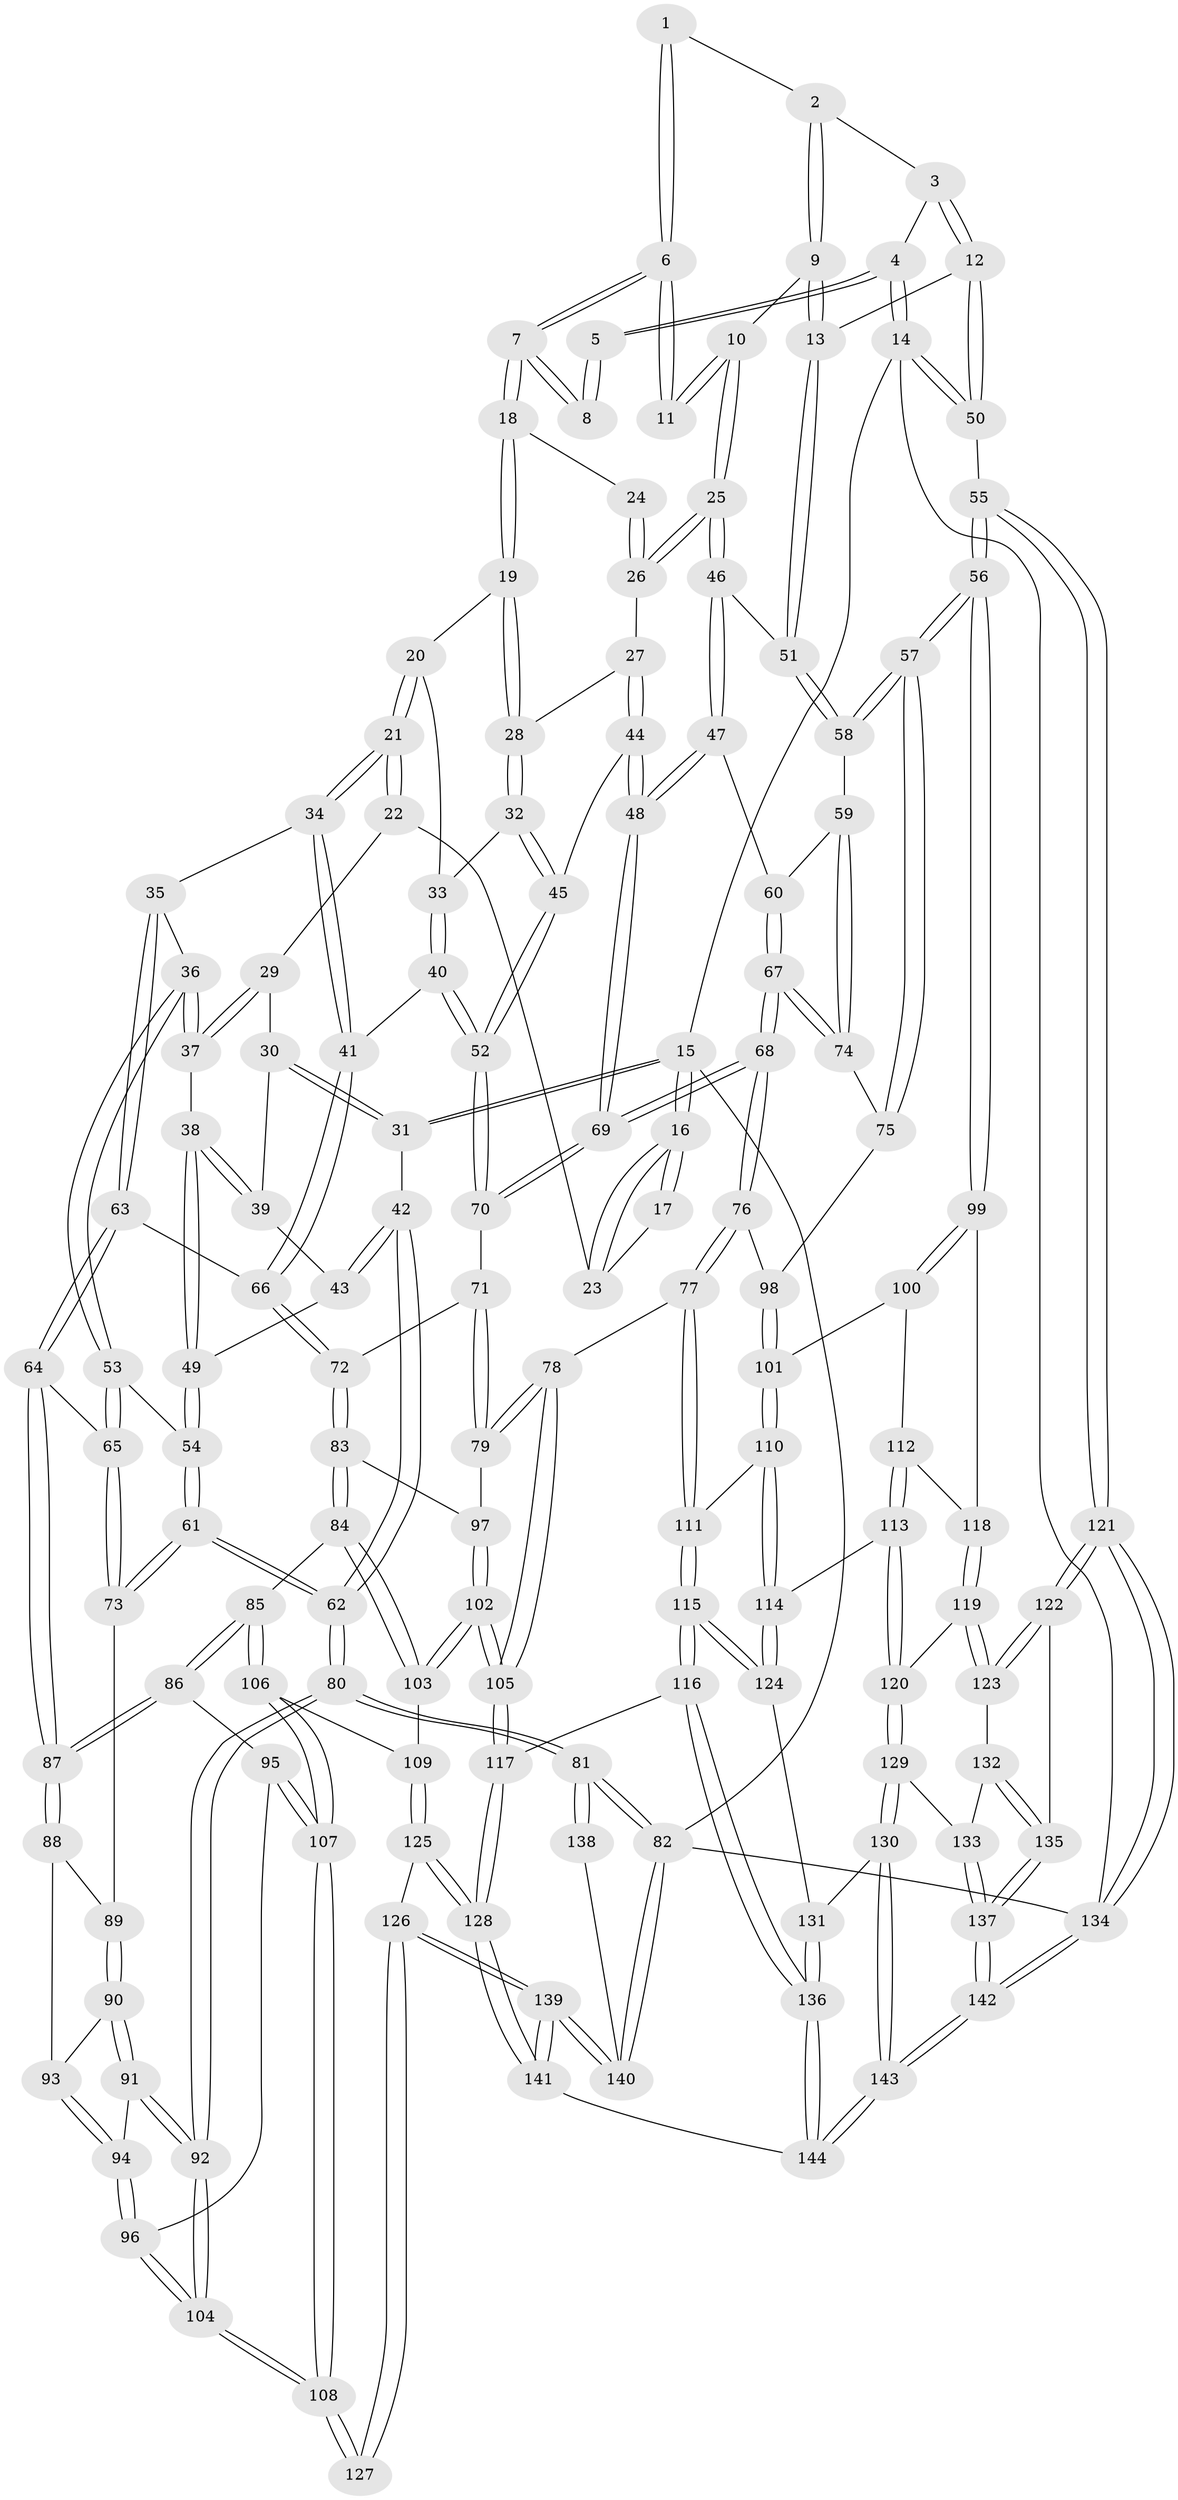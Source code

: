 // coarse degree distribution, {5: 0.20833333333333334, 6: 0.041666666666666664, 2: 0.05555555555555555, 3: 0.05555555555555555, 8: 0.041666666666666664, 7: 0.041666666666666664, 10: 0.013888888888888888, 4: 0.5416666666666666}
// Generated by graph-tools (version 1.1) at 2025/21/03/04/25 18:21:08]
// undirected, 144 vertices, 357 edges
graph export_dot {
graph [start="1"]
  node [color=gray90,style=filled];
  1 [pos="+0.8046183516785697+0"];
  2 [pos="+0.8681298382092709+0.10946805461444249"];
  3 [pos="+0.932020474948515+0.11353164549586077"];
  4 [pos="+1+0"];
  5 [pos="+0.7901116695875424+0"];
  6 [pos="+0.7516909027471833+0.14571577021470355"];
  7 [pos="+0.4828386363763235+0"];
  8 [pos="+0.4820789659306739+0"];
  9 [pos="+0.854247421863191+0.1996367820361503"];
  10 [pos="+0.7719286354001944+0.22062804302317132"];
  11 [pos="+0.7514264676123396+0.1487264732060843"];
  12 [pos="+1+0.25522647901272955"];
  13 [pos="+0.9856101130806826+0.2576948205322229"];
  14 [pos="+1+0"];
  15 [pos="+0+0"];
  16 [pos="+0+0"];
  17 [pos="+0.38346996011072265+0"];
  18 [pos="+0.48204590346978615+0"];
  19 [pos="+0.47977195960575314+0"];
  20 [pos="+0.44886567100506547+0.057681793782806"];
  21 [pos="+0.3546992207193199+0.17840372566731882"];
  22 [pos="+0.1939759851122628+0.1523377438965839"];
  23 [pos="+0.19201695107592492+0.13739162823436743"];
  24 [pos="+0.6795195981035792+0.13981623646774524"];
  25 [pos="+0.7641900824014344+0.23159930543585477"];
  26 [pos="+0.6561655603931628+0.21923558750687352"];
  27 [pos="+0.6410062563077566+0.2210550053283017"];
  28 [pos="+0.6131052951800102+0.20705839138114782"];
  29 [pos="+0.17168007507578212+0.1819216021843551"];
  30 [pos="+0.11168771187934172+0.1962175822051094"];
  31 [pos="+0+0"];
  32 [pos="+0.5489988151697188+0.27498158000904727"];
  33 [pos="+0.4961620676926404+0.2311970615735571"];
  34 [pos="+0.33430692013278984+0.31340569270596225"];
  35 [pos="+0.2860590482615594+0.3303895989792417"];
  36 [pos="+0.2614357154844527+0.32644281486369775"];
  37 [pos="+0.22503586771730327+0.3088221184527486"];
  38 [pos="+0.13146128998968593+0.3227274101952747"];
  39 [pos="+0.10051977628440921+0.2246787603978899"];
  40 [pos="+0.4186421450491786+0.3521344107666055"];
  41 [pos="+0.3712806809204229+0.3376673436976322"];
  42 [pos="+0+0.17915363567292264"];
  43 [pos="+0.03561663964207938+0.2650768091273742"];
  44 [pos="+0.6310866964496364+0.3674946923108154"];
  45 [pos="+0.5553845206592718+0.3630104867845621"];
  46 [pos="+0.7637455095499193+0.27608856807428156"];
  47 [pos="+0.7168928007707885+0.3588148329844571"];
  48 [pos="+0.6312655658847072+0.36758071225684597"];
  49 [pos="+0.08382929911066041+0.3639398295553871"];
  50 [pos="+1+0.2802254104673734"];
  51 [pos="+0.8777524168279756+0.34828603145591924"];
  52 [pos="+0.4889722410139707+0.3977376153349954"];
  53 [pos="+0.17025603081377907+0.41892803470552886"];
  54 [pos="+0.07441166638685892+0.3841639319384207"];
  55 [pos="+1+0.5962697962012913"];
  56 [pos="+1+0.596142557305982"];
  57 [pos="+0.9868240889552177+0.5417658304458269"];
  58 [pos="+0.8681327999801389+0.3915822332960052"];
  59 [pos="+0.782120486875289+0.4225418712186951"];
  60 [pos="+0.7192416526007013+0.36181683567374595"];
  61 [pos="+0+0.4515989731216424"];
  62 [pos="+0+0.4628579423790511"];
  63 [pos="+0.25803349951939764+0.4771764301962198"];
  64 [pos="+0.22193349768795556+0.5013968546564824"];
  65 [pos="+0.1881336989493117+0.46913738153538076"];
  66 [pos="+0.34614033166981806+0.505580338799016"];
  67 [pos="+0.6836387020001764+0.550965920540659"];
  68 [pos="+0.6734841683665567+0.5570105588342599"];
  69 [pos="+0.6463432480415621+0.5060515949428017"];
  70 [pos="+0.48829878466821797+0.45032487158747714"];
  71 [pos="+0.48343630847796015+0.46634757153568074"];
  72 [pos="+0.38002301772680586+0.5426097985250057"];
  73 [pos="+0.02864872662082004+0.47387176333566317"];
  74 [pos="+0.7756082077762012+0.5096475853691711"];
  75 [pos="+0.8553267693356059+0.5472663856640003"];
  76 [pos="+0.6563576413344574+0.598975511050706"];
  77 [pos="+0.6352719850943024+0.6317134123644005"];
  78 [pos="+0.6242690274726445+0.6322038029602796"];
  79 [pos="+0.5470755100529311+0.5906556832613015"];
  80 [pos="+0+0.8884435599456517"];
  81 [pos="+0+1"];
  82 [pos="+0+1"];
  83 [pos="+0.3758679189964692+0.5785329753310796"];
  84 [pos="+0.36030861889034893+0.5995962143511414"];
  85 [pos="+0.2558533905052774+0.6170260608954332"];
  86 [pos="+0.20919342892614193+0.5856404200987347"];
  87 [pos="+0.20655605760719994+0.5488663564953644"];
  88 [pos="+0.14326039056188505+0.5274688280545985"];
  89 [pos="+0.04532323082801271+0.49244348762393436"];
  90 [pos="+0.05611705591996625+0.5178264394567509"];
  91 [pos="+0.05842198041659479+0.6079953166570894"];
  92 [pos="+0+0.8715643479252544"];
  93 [pos="+0.10414120475466143+0.5749528837217498"];
  94 [pos="+0.13447283951077388+0.6126200063444156"];
  95 [pos="+0.16272504977189547+0.6145253546040939"];
  96 [pos="+0.1455101551309014+0.6191544226257941"];
  97 [pos="+0.46843110138676125+0.6116895190492113"];
  98 [pos="+0.811880358859341+0.6226696529165917"];
  99 [pos="+0.9681524078013188+0.6839727857655159"];
  100 [pos="+0.8242834502437804+0.6924211079827199"];
  101 [pos="+0.8151492329859955+0.6878644626072659"];
  102 [pos="+0.45345292699691825+0.7511571655880684"];
  103 [pos="+0.3892376848995355+0.7276993070467047"];
  104 [pos="+0.016138376081356487+0.8029930521794436"];
  105 [pos="+0.47114399660487594+0.7639505354260002"];
  106 [pos="+0.25645444007494295+0.7122240118761501"];
  107 [pos="+0.20160477593488108+0.7796181451178941"];
  108 [pos="+0.1919195427167142+0.798458086380944"];
  109 [pos="+0.38522412342132784+0.7294416496888907"];
  110 [pos="+0.7026006838070121+0.7108947224433385"];
  111 [pos="+0.6560629503321369+0.6650425847456047"];
  112 [pos="+0.8278067104071127+0.7642208104316711"];
  113 [pos="+0.8248821877659077+0.7726016259486739"];
  114 [pos="+0.720700934999299+0.7964323957409795"];
  115 [pos="+0.5647878568928876+0.8633838705879744"];
  116 [pos="+0.5459725917474112+0.8756515088420644"];
  117 [pos="+0.498272195543723+0.8601929045558301"];
  118 [pos="+0.9186037556277347+0.74839798875381"];
  119 [pos="+0.8821859723694672+0.8274854615708833"];
  120 [pos="+0.8656651982672873+0.8344844340958197"];
  121 [pos="+1+0.781340723721479"];
  122 [pos="+1+0.839832516933936"];
  123 [pos="+0.9628475240832528+0.8583479987185598"];
  124 [pos="+0.7182270841218212+0.8144217771274306"];
  125 [pos="+0.2854679846225112+0.8569238596877008"];
  126 [pos="+0.2686325299319891+0.859975226172441"];
  127 [pos="+0.24946624973857834+0.8513895396762328"];
  128 [pos="+0.4378743665154321+0.9064647089280015"];
  129 [pos="+0.826279231840779+0.8881824620897124"];
  130 [pos="+0.8022869692826282+0.9021066307150858"];
  131 [pos="+0.7418240369290022+0.855103905258648"];
  132 [pos="+0.9321544674124539+0.899163076892531"];
  133 [pos="+0.8990670250900107+0.9119165663008693"];
  134 [pos="+1+1"];
  135 [pos="+0.9503218715774032+0.9415848429824107"];
  136 [pos="+0.6169628509961252+0.9879815116126183"];
  137 [pos="+0.9363055966505026+1"];
  138 [pos="+0.2149410824574164+0.8979683938330707"];
  139 [pos="+0.30046261706405725+1"];
  140 [pos="+0.1049385955966312+1"];
  141 [pos="+0.34538087327216876+1"];
  142 [pos="+0.9572950731718293+1"];
  143 [pos="+0.7799464288062613+1"];
  144 [pos="+0.6834985045468176+1"];
  1 -- 2;
  1 -- 6;
  1 -- 6;
  2 -- 3;
  2 -- 9;
  2 -- 9;
  3 -- 4;
  3 -- 12;
  3 -- 12;
  4 -- 5;
  4 -- 5;
  4 -- 14;
  4 -- 14;
  5 -- 8;
  5 -- 8;
  6 -- 7;
  6 -- 7;
  6 -- 11;
  6 -- 11;
  7 -- 8;
  7 -- 8;
  7 -- 18;
  7 -- 18;
  9 -- 10;
  9 -- 13;
  9 -- 13;
  10 -- 11;
  10 -- 11;
  10 -- 25;
  10 -- 25;
  12 -- 13;
  12 -- 50;
  12 -- 50;
  13 -- 51;
  13 -- 51;
  14 -- 15;
  14 -- 50;
  14 -- 50;
  14 -- 134;
  15 -- 16;
  15 -- 16;
  15 -- 31;
  15 -- 31;
  15 -- 82;
  16 -- 17;
  16 -- 17;
  16 -- 23;
  16 -- 23;
  17 -- 23;
  18 -- 19;
  18 -- 19;
  18 -- 24;
  19 -- 20;
  19 -- 28;
  19 -- 28;
  20 -- 21;
  20 -- 21;
  20 -- 33;
  21 -- 22;
  21 -- 22;
  21 -- 34;
  21 -- 34;
  22 -- 23;
  22 -- 29;
  24 -- 26;
  24 -- 26;
  25 -- 26;
  25 -- 26;
  25 -- 46;
  25 -- 46;
  26 -- 27;
  27 -- 28;
  27 -- 44;
  27 -- 44;
  28 -- 32;
  28 -- 32;
  29 -- 30;
  29 -- 37;
  29 -- 37;
  30 -- 31;
  30 -- 31;
  30 -- 39;
  31 -- 42;
  32 -- 33;
  32 -- 45;
  32 -- 45;
  33 -- 40;
  33 -- 40;
  34 -- 35;
  34 -- 41;
  34 -- 41;
  35 -- 36;
  35 -- 63;
  35 -- 63;
  36 -- 37;
  36 -- 37;
  36 -- 53;
  36 -- 53;
  37 -- 38;
  38 -- 39;
  38 -- 39;
  38 -- 49;
  38 -- 49;
  39 -- 43;
  40 -- 41;
  40 -- 52;
  40 -- 52;
  41 -- 66;
  41 -- 66;
  42 -- 43;
  42 -- 43;
  42 -- 62;
  42 -- 62;
  43 -- 49;
  44 -- 45;
  44 -- 48;
  44 -- 48;
  45 -- 52;
  45 -- 52;
  46 -- 47;
  46 -- 47;
  46 -- 51;
  47 -- 48;
  47 -- 48;
  47 -- 60;
  48 -- 69;
  48 -- 69;
  49 -- 54;
  49 -- 54;
  50 -- 55;
  51 -- 58;
  51 -- 58;
  52 -- 70;
  52 -- 70;
  53 -- 54;
  53 -- 65;
  53 -- 65;
  54 -- 61;
  54 -- 61;
  55 -- 56;
  55 -- 56;
  55 -- 121;
  55 -- 121;
  56 -- 57;
  56 -- 57;
  56 -- 99;
  56 -- 99;
  57 -- 58;
  57 -- 58;
  57 -- 75;
  57 -- 75;
  58 -- 59;
  59 -- 60;
  59 -- 74;
  59 -- 74;
  60 -- 67;
  60 -- 67;
  61 -- 62;
  61 -- 62;
  61 -- 73;
  61 -- 73;
  62 -- 80;
  62 -- 80;
  63 -- 64;
  63 -- 64;
  63 -- 66;
  64 -- 65;
  64 -- 87;
  64 -- 87;
  65 -- 73;
  65 -- 73;
  66 -- 72;
  66 -- 72;
  67 -- 68;
  67 -- 68;
  67 -- 74;
  67 -- 74;
  68 -- 69;
  68 -- 69;
  68 -- 76;
  68 -- 76;
  69 -- 70;
  69 -- 70;
  70 -- 71;
  71 -- 72;
  71 -- 79;
  71 -- 79;
  72 -- 83;
  72 -- 83;
  73 -- 89;
  74 -- 75;
  75 -- 98;
  76 -- 77;
  76 -- 77;
  76 -- 98;
  77 -- 78;
  77 -- 111;
  77 -- 111;
  78 -- 79;
  78 -- 79;
  78 -- 105;
  78 -- 105;
  79 -- 97;
  80 -- 81;
  80 -- 81;
  80 -- 92;
  80 -- 92;
  81 -- 82;
  81 -- 82;
  81 -- 138;
  81 -- 138;
  82 -- 134;
  82 -- 140;
  82 -- 140;
  83 -- 84;
  83 -- 84;
  83 -- 97;
  84 -- 85;
  84 -- 103;
  84 -- 103;
  85 -- 86;
  85 -- 86;
  85 -- 106;
  85 -- 106;
  86 -- 87;
  86 -- 87;
  86 -- 95;
  87 -- 88;
  87 -- 88;
  88 -- 89;
  88 -- 93;
  89 -- 90;
  89 -- 90;
  90 -- 91;
  90 -- 91;
  90 -- 93;
  91 -- 92;
  91 -- 92;
  91 -- 94;
  92 -- 104;
  92 -- 104;
  93 -- 94;
  93 -- 94;
  94 -- 96;
  94 -- 96;
  95 -- 96;
  95 -- 107;
  95 -- 107;
  96 -- 104;
  96 -- 104;
  97 -- 102;
  97 -- 102;
  98 -- 101;
  98 -- 101;
  99 -- 100;
  99 -- 100;
  99 -- 118;
  100 -- 101;
  100 -- 112;
  101 -- 110;
  101 -- 110;
  102 -- 103;
  102 -- 103;
  102 -- 105;
  102 -- 105;
  103 -- 109;
  104 -- 108;
  104 -- 108;
  105 -- 117;
  105 -- 117;
  106 -- 107;
  106 -- 107;
  106 -- 109;
  107 -- 108;
  107 -- 108;
  108 -- 127;
  108 -- 127;
  109 -- 125;
  109 -- 125;
  110 -- 111;
  110 -- 114;
  110 -- 114;
  111 -- 115;
  111 -- 115;
  112 -- 113;
  112 -- 113;
  112 -- 118;
  113 -- 114;
  113 -- 120;
  113 -- 120;
  114 -- 124;
  114 -- 124;
  115 -- 116;
  115 -- 116;
  115 -- 124;
  115 -- 124;
  116 -- 117;
  116 -- 136;
  116 -- 136;
  117 -- 128;
  117 -- 128;
  118 -- 119;
  118 -- 119;
  119 -- 120;
  119 -- 123;
  119 -- 123;
  120 -- 129;
  120 -- 129;
  121 -- 122;
  121 -- 122;
  121 -- 134;
  121 -- 134;
  122 -- 123;
  122 -- 123;
  122 -- 135;
  123 -- 132;
  124 -- 131;
  125 -- 126;
  125 -- 128;
  125 -- 128;
  126 -- 127;
  126 -- 127;
  126 -- 139;
  126 -- 139;
  128 -- 141;
  128 -- 141;
  129 -- 130;
  129 -- 130;
  129 -- 133;
  130 -- 131;
  130 -- 143;
  130 -- 143;
  131 -- 136;
  131 -- 136;
  132 -- 133;
  132 -- 135;
  132 -- 135;
  133 -- 137;
  133 -- 137;
  134 -- 142;
  134 -- 142;
  135 -- 137;
  135 -- 137;
  136 -- 144;
  136 -- 144;
  137 -- 142;
  137 -- 142;
  138 -- 140;
  139 -- 140;
  139 -- 140;
  139 -- 141;
  139 -- 141;
  141 -- 144;
  142 -- 143;
  142 -- 143;
  143 -- 144;
  143 -- 144;
}
